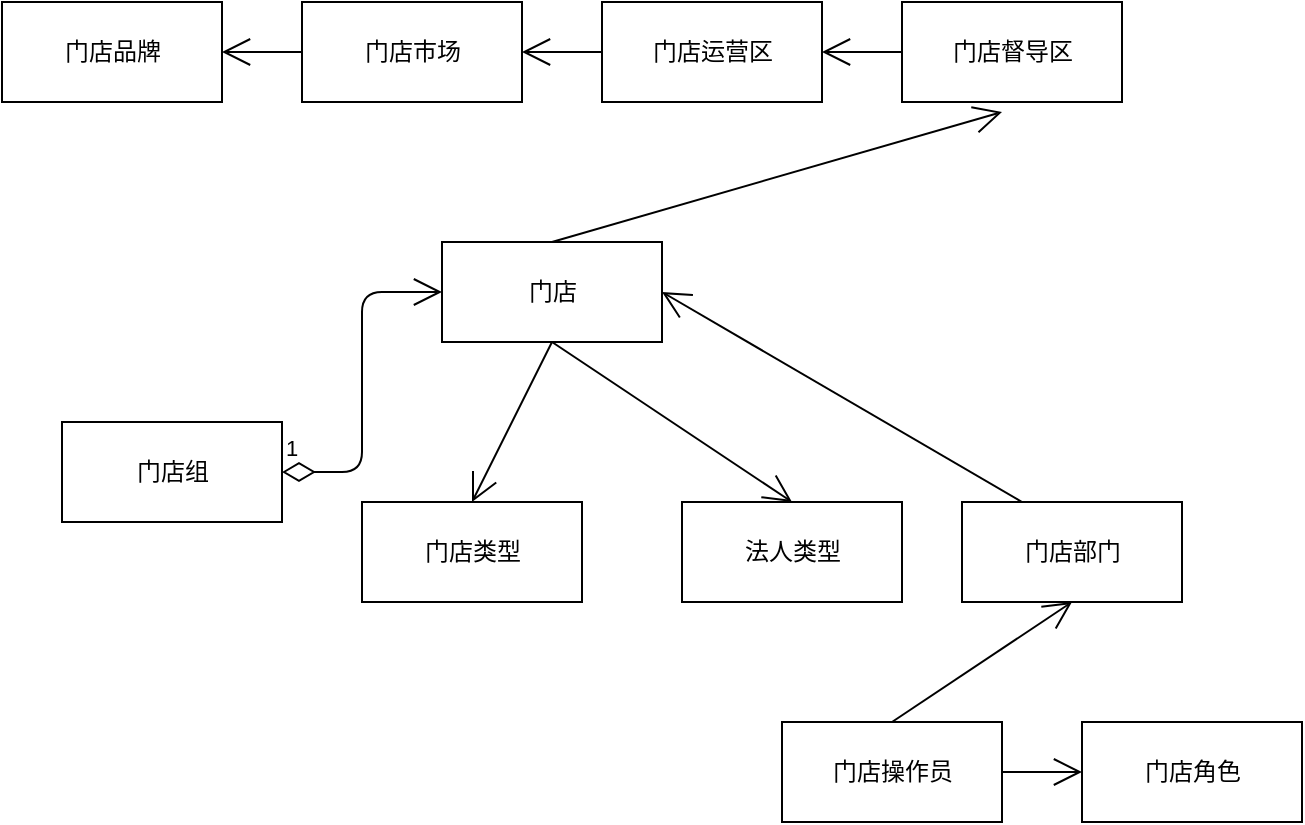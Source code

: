 <mxfile version="12.8.4" type="github">
  <diagram id="d-cUwv-51pwWqw412W-w" name="Page-1">
    <mxGraphModel dx="1115" dy="623" grid="1" gridSize="10" guides="1" tooltips="1" connect="1" arrows="1" fold="1" page="1" pageScale="1" pageWidth="827" pageHeight="1169" math="0" shadow="0">
      <root>
        <mxCell id="0" />
        <mxCell id="1" parent="0" />
        <mxCell id="lAO-jHd-pBpZSLis7d_x-1" value="门店品牌" style="html=1;" vertex="1" parent="1">
          <mxGeometry x="40" y="40" width="110" height="50" as="geometry" />
        </mxCell>
        <mxCell id="lAO-jHd-pBpZSLis7d_x-2" value="门店市场" style="html=1;" vertex="1" parent="1">
          <mxGeometry x="190" y="40" width="110" height="50" as="geometry" />
        </mxCell>
        <mxCell id="lAO-jHd-pBpZSLis7d_x-3" value="门店运营区" style="html=1;" vertex="1" parent="1">
          <mxGeometry x="340" y="40" width="110" height="50" as="geometry" />
        </mxCell>
        <mxCell id="lAO-jHd-pBpZSLis7d_x-5" value="门店督导区" style="html=1;" vertex="1" parent="1">
          <mxGeometry x="490" y="40" width="110" height="50" as="geometry" />
        </mxCell>
        <mxCell id="lAO-jHd-pBpZSLis7d_x-6" value="门店" style="html=1;" vertex="1" parent="1">
          <mxGeometry x="260" y="160" width="110" height="50" as="geometry" />
        </mxCell>
        <mxCell id="lAO-jHd-pBpZSLis7d_x-7" value="门店组" style="html=1;" vertex="1" parent="1">
          <mxGeometry x="70" y="250" width="110" height="50" as="geometry" />
        </mxCell>
        <mxCell id="lAO-jHd-pBpZSLis7d_x-8" value="门店类型" style="html=1;" vertex="1" parent="1">
          <mxGeometry x="220" y="290" width="110" height="50" as="geometry" />
        </mxCell>
        <mxCell id="lAO-jHd-pBpZSLis7d_x-9" value="法人类型" style="html=1;" vertex="1" parent="1">
          <mxGeometry x="380" y="290" width="110" height="50" as="geometry" />
        </mxCell>
        <mxCell id="lAO-jHd-pBpZSLis7d_x-10" value="门店部门" style="html=1;" vertex="1" parent="1">
          <mxGeometry x="520" y="290" width="110" height="50" as="geometry" />
        </mxCell>
        <mxCell id="lAO-jHd-pBpZSLis7d_x-11" value="门店操作员" style="html=1;" vertex="1" parent="1">
          <mxGeometry x="430" y="400" width="110" height="50" as="geometry" />
        </mxCell>
        <mxCell id="lAO-jHd-pBpZSLis7d_x-12" value="门店角色" style="html=1;" vertex="1" parent="1">
          <mxGeometry x="580" y="400" width="110" height="50" as="geometry" />
        </mxCell>
        <mxCell id="lAO-jHd-pBpZSLis7d_x-16" value="" style="endArrow=open;endFill=1;endSize=12;html=1;entryX=1;entryY=0.5;entryDx=0;entryDy=0;exitX=0;exitY=0.5;exitDx=0;exitDy=0;" edge="1" parent="1" source="lAO-jHd-pBpZSLis7d_x-2" target="lAO-jHd-pBpZSLis7d_x-1">
          <mxGeometry width="160" relative="1" as="geometry">
            <mxPoint x="330" y="310" as="sourcePoint" />
            <mxPoint x="490" y="310" as="targetPoint" />
          </mxGeometry>
        </mxCell>
        <mxCell id="lAO-jHd-pBpZSLis7d_x-18" value="" style="endArrow=open;endFill=1;endSize=12;html=1;exitX=0;exitY=0.5;exitDx=0;exitDy=0;" edge="1" parent="1" source="lAO-jHd-pBpZSLis7d_x-3">
          <mxGeometry width="160" relative="1" as="geometry">
            <mxPoint x="200" y="75" as="sourcePoint" />
            <mxPoint x="300" y="65" as="targetPoint" />
          </mxGeometry>
        </mxCell>
        <mxCell id="lAO-jHd-pBpZSLis7d_x-19" value="" style="endArrow=open;endFill=1;endSize=12;html=1;exitX=0;exitY=0.5;exitDx=0;exitDy=0;" edge="1" parent="1" source="lAO-jHd-pBpZSLis7d_x-5">
          <mxGeometry width="160" relative="1" as="geometry">
            <mxPoint x="210" y="85" as="sourcePoint" />
            <mxPoint x="450" y="65" as="targetPoint" />
          </mxGeometry>
        </mxCell>
        <mxCell id="lAO-jHd-pBpZSLis7d_x-20" value="" style="endArrow=open;endFill=1;endSize=12;html=1;exitX=0.5;exitY=0;exitDx=0;exitDy=0;" edge="1" parent="1" source="lAO-jHd-pBpZSLis7d_x-6">
          <mxGeometry width="160" relative="1" as="geometry">
            <mxPoint x="220" y="95" as="sourcePoint" />
            <mxPoint x="540" y="95" as="targetPoint" />
          </mxGeometry>
        </mxCell>
        <mxCell id="lAO-jHd-pBpZSLis7d_x-21" value="" style="endArrow=open;endFill=1;endSize=12;html=1;entryX=0.5;entryY=0;entryDx=0;entryDy=0;exitX=0.5;exitY=1;exitDx=0;exitDy=0;" edge="1" parent="1" source="lAO-jHd-pBpZSLis7d_x-6" target="lAO-jHd-pBpZSLis7d_x-8">
          <mxGeometry width="160" relative="1" as="geometry">
            <mxPoint x="230" y="105" as="sourcePoint" />
            <mxPoint x="190" y="105" as="targetPoint" />
          </mxGeometry>
        </mxCell>
        <mxCell id="lAO-jHd-pBpZSLis7d_x-22" value="" style="endArrow=open;endFill=1;endSize=12;html=1;entryX=0.5;entryY=0;entryDx=0;entryDy=0;exitX=0.5;exitY=1;exitDx=0;exitDy=0;" edge="1" parent="1" source="lAO-jHd-pBpZSLis7d_x-6" target="lAO-jHd-pBpZSLis7d_x-9">
          <mxGeometry width="160" relative="1" as="geometry">
            <mxPoint x="320" y="220" as="sourcePoint" />
            <mxPoint x="200" y="115" as="targetPoint" />
          </mxGeometry>
        </mxCell>
        <mxCell id="lAO-jHd-pBpZSLis7d_x-23" value="1" style="endArrow=open;html=1;endSize=12;startArrow=diamondThin;startSize=14;startFill=0;edgeStyle=orthogonalEdgeStyle;align=left;verticalAlign=bottom;entryX=0;entryY=0.5;entryDx=0;entryDy=0;" edge="1" parent="1" source="lAO-jHd-pBpZSLis7d_x-7" target="lAO-jHd-pBpZSLis7d_x-6">
          <mxGeometry x="-1" y="3" relative="1" as="geometry">
            <mxPoint x="330" y="290" as="sourcePoint" />
            <mxPoint x="250" y="185" as="targetPoint" />
          </mxGeometry>
        </mxCell>
        <mxCell id="lAO-jHd-pBpZSLis7d_x-24" value="" style="endArrow=open;endFill=1;endSize=12;html=1;entryX=1;entryY=0.5;entryDx=0;entryDy=0;" edge="1" parent="1" target="lAO-jHd-pBpZSLis7d_x-6">
          <mxGeometry width="160" relative="1" as="geometry">
            <mxPoint x="550" y="290" as="sourcePoint" />
            <mxPoint x="550" y="105" as="targetPoint" />
          </mxGeometry>
        </mxCell>
        <mxCell id="lAO-jHd-pBpZSLis7d_x-25" value="" style="endArrow=open;endFill=1;endSize=12;html=1;entryX=0.5;entryY=1;entryDx=0;entryDy=0;exitX=0.5;exitY=0;exitDx=0;exitDy=0;" edge="1" parent="1" source="lAO-jHd-pBpZSLis7d_x-11" target="lAO-jHd-pBpZSLis7d_x-10">
          <mxGeometry width="160" relative="1" as="geometry">
            <mxPoint x="560" y="300" as="sourcePoint" />
            <mxPoint x="380" y="195" as="targetPoint" />
          </mxGeometry>
        </mxCell>
        <mxCell id="lAO-jHd-pBpZSLis7d_x-26" value="" style="endArrow=open;endFill=1;endSize=12;html=1;entryX=0;entryY=0.5;entryDx=0;entryDy=0;exitX=1;exitY=0.5;exitDx=0;exitDy=0;" edge="1" parent="1" source="lAO-jHd-pBpZSLis7d_x-11" target="lAO-jHd-pBpZSLis7d_x-12">
          <mxGeometry width="160" relative="1" as="geometry">
            <mxPoint x="495" y="410" as="sourcePoint" />
            <mxPoint x="585" y="350" as="targetPoint" />
          </mxGeometry>
        </mxCell>
      </root>
    </mxGraphModel>
  </diagram>
</mxfile>
